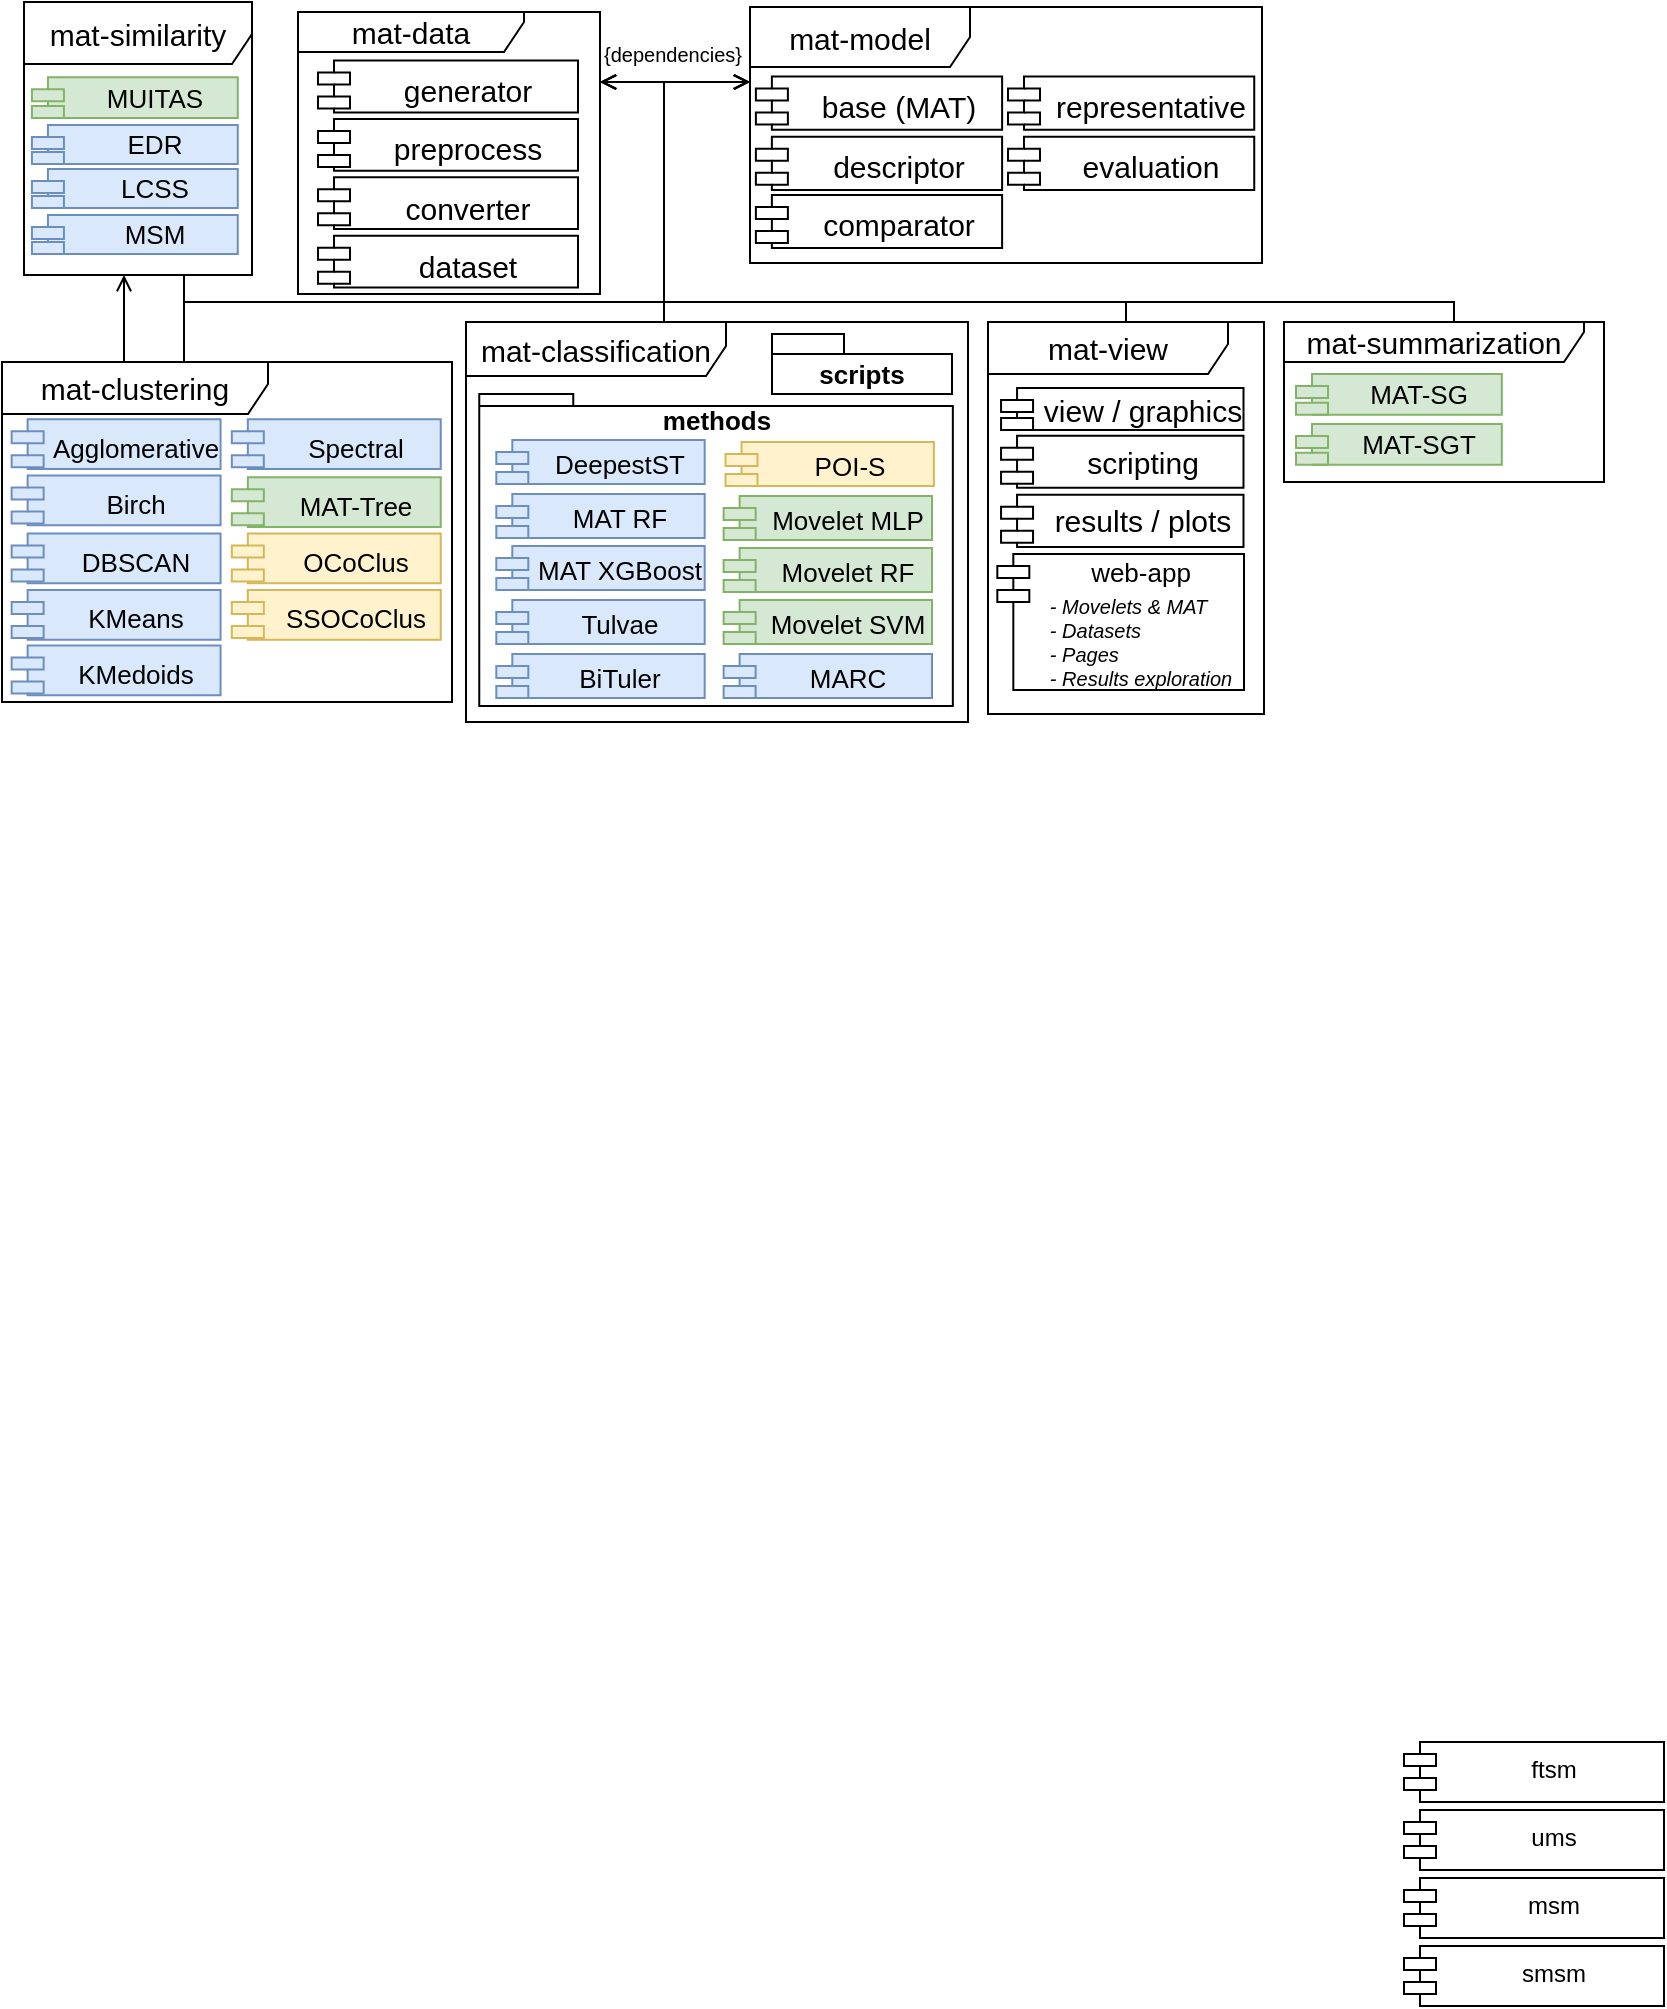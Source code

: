 <mxfile version="24.7.10">
  <diagram name="Página-1" id="NjSdwOmiIwXVztQAF8Lo">
    <mxGraphModel dx="1781" dy="615" grid="1" gridSize="10" guides="1" tooltips="1" connect="1" arrows="1" fold="1" page="1" pageScale="1" pageWidth="827" pageHeight="1169" math="0" shadow="0">
      <root>
        <mxCell id="0" />
        <mxCell id="1" parent="0" />
        <mxCell id="DN8bwTugTPMVRz0az0VJ-1" style="edgeStyle=orthogonalEdgeStyle;rounded=0;orthogonalLoop=1;jettySize=auto;html=1;strokeColor=default;align=center;verticalAlign=middle;fontFamily=Helvetica;fontSize=11;fontColor=default;labelBackgroundColor=default;endArrow=open;endFill=0;" edge="1" parent="1" source="ncjso_DGpGOnADHclqbK-3" target="BebV0c_RTAwMKaFlxQ5s-1">
          <mxGeometry relative="1" as="geometry">
            <Array as="points">
              <mxPoint x="515" y="260" />
              <mxPoint x="120" y="260" />
              <mxPoint x="120" y="150" />
            </Array>
          </mxGeometry>
        </mxCell>
        <mxCell id="ncjso_DGpGOnADHclqbK-3" value="mat-summarization" style="shape=umlFrame;whiteSpace=wrap;html=1;pointerEvents=0;width=150;height=20;fontSize=15;" parent="1" vertex="1">
          <mxGeometry x="430" y="270" width="160" height="80" as="geometry" />
        </mxCell>
        <mxCell id="ncjso_DGpGOnADHclqbK-32" value="ftsm" style="shape=module;align=left;spacingLeft=20;align=center;verticalAlign=top;whiteSpace=wrap;html=1;jettyWidth=16;jettyHeight=6;" parent="1" vertex="1">
          <mxGeometry x="490" y="980" width="130" height="30" as="geometry" />
        </mxCell>
        <mxCell id="ncjso_DGpGOnADHclqbK-33" value="ums" style="shape=module;align=left;spacingLeft=20;align=center;verticalAlign=top;whiteSpace=wrap;html=1;jettyWidth=16;jettyHeight=6;" parent="1" vertex="1">
          <mxGeometry x="490" y="1014" width="130" height="30" as="geometry" />
        </mxCell>
        <mxCell id="ncjso_DGpGOnADHclqbK-34" value="msm" style="shape=module;align=left;spacingLeft=20;align=center;verticalAlign=top;whiteSpace=wrap;html=1;jettyWidth=16;jettyHeight=6;" parent="1" vertex="1">
          <mxGeometry x="490" y="1048" width="130" height="30" as="geometry" />
        </mxCell>
        <mxCell id="ncjso_DGpGOnADHclqbK-35" value="smsm" style="shape=module;align=left;spacingLeft=20;align=center;verticalAlign=top;whiteSpace=wrap;html=1;jettyWidth=16;jettyHeight=6;" parent="1" vertex="1">
          <mxGeometry x="490" y="1082" width="130" height="30" as="geometry" />
        </mxCell>
        <mxCell id="SCJ5JIDUIHS9O753QhGI-7" style="edgeStyle=orthogonalEdgeStyle;rounded=0;orthogonalLoop=1;jettySize=auto;html=1;endArrow=open;endFill=0;" parent="1" source="n9qyGrMY-b-BzYaa1yog-6" target="n9qyGrMY-b-BzYaa1yog-2" edge="1">
          <mxGeometry relative="1" as="geometry">
            <Array as="points">
              <mxPoint x="351" y="260" />
              <mxPoint x="120" y="260" />
              <mxPoint x="120" y="150" />
            </Array>
          </mxGeometry>
        </mxCell>
        <mxCell id="SCJ5JIDUIHS9O753QhGI-5" style="edgeStyle=orthogonalEdgeStyle;rounded=0;orthogonalLoop=1;jettySize=auto;html=1;endArrow=open;endFill=0;" parent="1" source="n9qyGrMY-b-BzYaa1yog-19" target="n9qyGrMY-b-BzYaa1yog-2" edge="1">
          <mxGeometry relative="1" as="geometry">
            <Array as="points">
              <mxPoint x="120" y="150" />
            </Array>
          </mxGeometry>
        </mxCell>
        <mxCell id="SCJ5JIDUIHS9O753QhGI-9" style="edgeStyle=orthogonalEdgeStyle;rounded=0;orthogonalLoop=1;jettySize=auto;html=1;strokeColor=default;align=center;verticalAlign=middle;fontFamily=Helvetica;fontSize=11;fontColor=default;labelBackgroundColor=default;endArrow=open;endFill=0;" parent="1" source="n9qyGrMY-b-BzYaa1yog-19" target="BebV0c_RTAwMKaFlxQ5s-1" edge="1">
          <mxGeometry relative="1" as="geometry">
            <Array as="points">
              <mxPoint x="120" y="150" />
            </Array>
          </mxGeometry>
        </mxCell>
        <mxCell id="SCJ5JIDUIHS9O753QhGI-8" style="edgeStyle=orthogonalEdgeStyle;rounded=0;orthogonalLoop=1;jettySize=auto;html=1;endArrow=open;endFill=0;" parent="1" source="ncjso_DGpGOnADHclqbK-4" target="n9qyGrMY-b-BzYaa1yog-2" edge="1">
          <mxGeometry relative="1" as="geometry">
            <Array as="points">
              <mxPoint x="-120" y="260" />
              <mxPoint x="120" y="260" />
              <mxPoint x="120" y="150" />
            </Array>
          </mxGeometry>
        </mxCell>
        <mxCell id="SCJ5JIDUIHS9O753QhGI-10" value="{dependencies}" style="edgeLabel;html=1;align=center;verticalAlign=middle;resizable=0;points=[];fontSize=10;" parent="SCJ5JIDUIHS9O753QhGI-8" vertex="1" connectable="0">
          <mxGeometry x="0.729" y="-2" relative="1" as="geometry">
            <mxPoint x="2" y="-38" as="offset" />
          </mxGeometry>
        </mxCell>
        <mxCell id="Zp67CkYlXdB1A8hS_8Fb-1" value="" style="group" parent="1" vertex="1" connectable="0">
          <mxGeometry x="-211" y="290" width="225" height="170" as="geometry" />
        </mxCell>
        <mxCell id="ncjso_DGpGOnADHclqbK-4" value="&lt;font style=&quot;font-size: 15px;&quot;&gt;mat-clustering&lt;/font&gt;" style="shape=umlFrame;whiteSpace=wrap;html=1;pointerEvents=0;width=133;height=26;fontSize=13;" parent="Zp67CkYlXdB1A8hS_8Fb-1" vertex="1">
          <mxGeometry width="225" height="170" as="geometry" />
        </mxCell>
        <mxCell id="ncjso_DGpGOnADHclqbK-5" value="Agglomerative" style="shape=module;align=left;spacingLeft=20;align=center;verticalAlign=top;whiteSpace=wrap;html=1;jettyWidth=16;jettyHeight=6;fontSize=13;fillColor=#dae8fc;strokeColor=#6c8ebf;" parent="Zp67CkYlXdB1A8hS_8Fb-1" vertex="1">
          <mxGeometry x="4.821" y="28.601" width="104.464" height="24.87" as="geometry" />
        </mxCell>
        <mxCell id="ncjso_DGpGOnADHclqbK-6" value="Birch" style="shape=module;align=left;spacingLeft=20;align=center;verticalAlign=top;whiteSpace=wrap;html=1;jettyWidth=16;jettyHeight=6;fontSize=13;fillColor=#dae8fc;strokeColor=#6c8ebf;" parent="Zp67CkYlXdB1A8hS_8Fb-1" vertex="1">
          <mxGeometry x="4.821" y="56.788" width="104.464" height="24.87" as="geometry" />
        </mxCell>
        <mxCell id="ncjso_DGpGOnADHclqbK-7" value="DBSCAN" style="shape=module;align=left;spacingLeft=20;align=center;verticalAlign=top;whiteSpace=wrap;html=1;jettyWidth=16;jettyHeight=6;fontSize=13;fillColor=#dae8fc;strokeColor=#6c8ebf;" parent="Zp67CkYlXdB1A8hS_8Fb-1" vertex="1">
          <mxGeometry x="4.821" y="85.803" width="104.464" height="24.87" as="geometry" />
        </mxCell>
        <mxCell id="ncjso_DGpGOnADHclqbK-8" value="KMeans" style="shape=module;align=left;spacingLeft=20;align=center;verticalAlign=top;whiteSpace=wrap;html=1;jettyWidth=16;jettyHeight=6;fontSize=13;fillColor=#dae8fc;strokeColor=#6c8ebf;" parent="Zp67CkYlXdB1A8hS_8Fb-1" vertex="1">
          <mxGeometry x="4.821" y="113.99" width="104.464" height="24.87" as="geometry" />
        </mxCell>
        <mxCell id="ncjso_DGpGOnADHclqbK-9" value="KMedoids" style="shape=module;align=left;spacingLeft=20;align=center;verticalAlign=top;whiteSpace=wrap;html=1;jettyWidth=16;jettyHeight=6;fontSize=13;fillColor=#dae8fc;strokeColor=#6c8ebf;" parent="Zp67CkYlXdB1A8hS_8Fb-1" vertex="1">
          <mxGeometry x="4.821" y="141.762" width="104.464" height="24.87" as="geometry" />
        </mxCell>
        <mxCell id="ncjso_DGpGOnADHclqbK-10" value="Spectral" style="shape=module;align=left;spacingLeft=20;align=center;verticalAlign=top;whiteSpace=wrap;html=1;jettyWidth=16;jettyHeight=6;fontSize=13;fillColor=#dae8fc;strokeColor=#6c8ebf;" parent="Zp67CkYlXdB1A8hS_8Fb-1" vertex="1">
          <mxGeometry x="114.911" y="28.598" width="104.464" height="24.87" as="geometry" />
        </mxCell>
        <mxCell id="ncjso_DGpGOnADHclqbK-11" value="MAT-Tree" style="shape=module;align=left;spacingLeft=20;align=center;verticalAlign=top;whiteSpace=wrap;html=1;jettyWidth=16;jettyHeight=6;fontSize=13;fillColor=#d5e8d4;strokeColor=#82b366;" parent="Zp67CkYlXdB1A8hS_8Fb-1" vertex="1">
          <mxGeometry x="114.911" y="57.614" width="104.464" height="24.87" as="geometry" />
        </mxCell>
        <mxCell id="ncjso_DGpGOnADHclqbK-12" value="OCoClus" style="shape=module;align=left;spacingLeft=20;align=center;verticalAlign=top;whiteSpace=wrap;html=1;jettyWidth=16;jettyHeight=6;fontSize=13;fillColor=#fff2cc;strokeColor=#d6b656;" parent="Zp67CkYlXdB1A8hS_8Fb-1" vertex="1">
          <mxGeometry x="114.911" y="85.8" width="104.464" height="24.87" as="geometry" />
        </mxCell>
        <mxCell id="ncjso_DGpGOnADHclqbK-13" value="SSOCoClus" style="shape=module;align=left;spacingLeft=20;align=center;verticalAlign=top;whiteSpace=wrap;html=1;jettyWidth=16;jettyHeight=6;fontSize=13;fillColor=#fff2cc;strokeColor=#d6b656;" parent="Zp67CkYlXdB1A8hS_8Fb-1" vertex="1">
          <mxGeometry x="114.911" y="113.987" width="104.464" height="24.87" as="geometry" />
        </mxCell>
        <mxCell id="Zp67CkYlXdB1A8hS_8Fb-3" value="" style="group" parent="1" vertex="1" connectable="0">
          <mxGeometry x="-200" y="110" width="114" height="136.5" as="geometry" />
        </mxCell>
        <mxCell id="ncjso_DGpGOnADHclqbK-2" value="mat-similarity" style="shape=umlFrame;whiteSpace=wrap;html=1;pointerEvents=0;width=140;height=31;fontSize=15;" parent="Zp67CkYlXdB1A8hS_8Fb-3" vertex="1">
          <mxGeometry width="114" height="136.5" as="geometry" />
        </mxCell>
        <mxCell id="ncjso_DGpGOnADHclqbK-31" value="MUITAS" style="shape=module;align=left;spacingLeft=20;align=center;verticalAlign=middle;whiteSpace=wrap;html=1;jettyWidth=16;jettyHeight=6;fontSize=13;fillColor=#d5e8d4;strokeColor=#82b366;" parent="Zp67CkYlXdB1A8hS_8Fb-3" vertex="1">
          <mxGeometry x="3.96" y="37.64" width="102.92" height="20.36" as="geometry" />
        </mxCell>
        <mxCell id="Zp67CkYlXdB1A8hS_8Fb-8" style="edgeStyle=orthogonalEdgeStyle;rounded=0;orthogonalLoop=1;jettySize=auto;html=1;strokeColor=default;align=center;verticalAlign=middle;fontFamily=Helvetica;fontSize=11;fontColor=default;labelBackgroundColor=default;endArrow=open;endFill=0;" parent="1" source="ncjso_DGpGOnADHclqbK-4" target="ncjso_DGpGOnADHclqbK-2" edge="1">
          <mxGeometry relative="1" as="geometry">
            <Array as="points">
              <mxPoint x="-150" y="250" />
              <mxPoint x="-150" y="250" />
            </Array>
          </mxGeometry>
        </mxCell>
        <mxCell id="Zp67CkYlXdB1A8hS_8Fb-9" style="edgeStyle=orthogonalEdgeStyle;rounded=0;orthogonalLoop=1;jettySize=auto;html=1;strokeColor=default;align=center;verticalAlign=middle;fontFamily=Helvetica;fontSize=11;fontColor=default;labelBackgroundColor=default;endArrow=open;endFill=0;" parent="1" source="ncjso_DGpGOnADHclqbK-2" target="BebV0c_RTAwMKaFlxQ5s-1" edge="1">
          <mxGeometry relative="1" as="geometry">
            <Array as="points">
              <mxPoint x="-120" y="260" />
              <mxPoint x="120" y="260" />
              <mxPoint x="120" y="150" />
            </Array>
          </mxGeometry>
        </mxCell>
        <mxCell id="EB-aKijg14_f00MjhbDs-1" value="" style="group" parent="1" vertex="1" connectable="0">
          <mxGeometry x="163" y="112.5" width="256" height="128" as="geometry" />
        </mxCell>
        <mxCell id="BebV0c_RTAwMKaFlxQ5s-1" value="&lt;font style=&quot;font-size: 15px;&quot;&gt;mat-model&lt;/font&gt;" style="shape=umlFrame;whiteSpace=wrap;html=1;pointerEvents=0;width=110;height=30;fontSize=13;" parent="EB-aKijg14_f00MjhbDs-1" vertex="1">
          <mxGeometry width="256" height="128" as="geometry" />
        </mxCell>
        <mxCell id="ncjso_DGpGOnADHclqbK-15" value="base (MAT)" style="shape=module;align=left;spacingLeft=20;align=center;verticalAlign=top;whiteSpace=wrap;html=1;jettyWidth=16;jettyHeight=6;fontSize=15;" parent="EB-aKijg14_f00MjhbDs-1" vertex="1">
          <mxGeometry x="2.941" y="34.8" width="123.118" height="26.584" as="geometry" />
        </mxCell>
        <mxCell id="ncjso_DGpGOnADHclqbK-16" value="descriptor" style="shape=module;align=left;spacingLeft=20;align=center;verticalAlign=top;whiteSpace=wrap;html=1;jettyWidth=16;jettyHeight=6;fontSize=15;" parent="EB-aKijg14_f00MjhbDs-1" vertex="1">
          <mxGeometry x="2.941" y="64.928" width="123.118" height="26.584" as="geometry" />
        </mxCell>
        <mxCell id="ncjso_DGpGOnADHclqbK-17" value="comparator" style="shape=module;align=left;spacingLeft=20;align=center;verticalAlign=top;whiteSpace=wrap;html=1;jettyWidth=16;jettyHeight=6;fontSize=15;" parent="EB-aKijg14_f00MjhbDs-1" vertex="1">
          <mxGeometry x="2.941" y="93.943" width="123.118" height="26.584" as="geometry" />
        </mxCell>
        <mxCell id="ncjso_DGpGOnADHclqbK-18" value="representative" style="shape=module;align=left;spacingLeft=20;align=center;verticalAlign=top;whiteSpace=wrap;html=1;jettyWidth=16;jettyHeight=6;fontSize=15;" parent="EB-aKijg14_f00MjhbDs-1" vertex="1">
          <mxGeometry x="129.001" y="34.802" width="123.118" height="26.584" as="geometry" />
        </mxCell>
        <mxCell id="ncjso_DGpGOnADHclqbK-19" value="evaluation" style="shape=module;align=left;spacingLeft=20;align=center;verticalAlign=top;whiteSpace=wrap;html=1;jettyWidth=16;jettyHeight=6;fontSize=15;" parent="EB-aKijg14_f00MjhbDs-1" vertex="1">
          <mxGeometry x="129.001" y="64.927" width="123.118" height="26.584" as="geometry" />
        </mxCell>
        <mxCell id="n9qyGrMY-b-BzYaa1yog-2" value="&lt;font style=&quot;font-size: 15px;&quot;&gt;mat-data&lt;/font&gt;" style="shape=umlFrame;whiteSpace=wrap;html=1;pointerEvents=0;width=113;height=20;fontSize=13;container=0;" parent="1" vertex="1">
          <mxGeometry x="-63" y="115" width="151" height="141" as="geometry" />
        </mxCell>
        <mxCell id="n9qyGrMY-b-BzYaa1yog-4" value="preprocess" style="shape=module;align=left;spacingLeft=20;align=center;verticalAlign=top;whiteSpace=wrap;html=1;jettyWidth=16;jettyHeight=6;fontSize=15;container=0;" parent="1" vertex="1">
          <mxGeometry x="-53" y="168.445" width="130" height="25.95" as="geometry" />
        </mxCell>
        <mxCell id="n9qyGrMY-b-BzYaa1yog-5" value="generator" style="shape=module;align=left;spacingLeft=20;align=center;verticalAlign=top;whiteSpace=wrap;html=1;jettyWidth=16;jettyHeight=6;fontSize=15;container=0;" parent="1" vertex="1">
          <mxGeometry x="-53" y="139.305" width="130" height="25.95" as="geometry" />
        </mxCell>
        <mxCell id="n9qyGrMY-b-BzYaa1yog-36" value="converter" style="shape=module;align=left;spacingLeft=20;align=center;verticalAlign=top;whiteSpace=wrap;html=1;jettyWidth=16;jettyHeight=6;fontSize=15;container=0;" parent="1" vertex="1">
          <mxGeometry x="-53" y="197.585" width="130" height="25.95" as="geometry" />
        </mxCell>
        <mxCell id="mgZLQg_ETMRa4hPbAOP7-1" value="dataset" style="shape=module;align=left;spacingLeft=20;align=center;verticalAlign=top;whiteSpace=wrap;html=1;jettyWidth=16;jettyHeight=6;fontSize=15;container=0;" parent="1" vertex="1">
          <mxGeometry x="-53" y="226.86" width="130" height="25.95" as="geometry" />
        </mxCell>
        <mxCell id="n9qyGrMY-b-BzYaa1yog-19" value="mat-classification" style="shape=umlFrame;whiteSpace=wrap;html=1;pointerEvents=0;width=130;height=27;fontSize=15;" parent="1" vertex="1">
          <mxGeometry x="21" y="270" width="251" height="200" as="geometry" />
        </mxCell>
        <mxCell id="EB-aKijg14_f00MjhbDs-2" value="" style="group" parent="1" vertex="1" connectable="0">
          <mxGeometry x="27.63" y="306" width="236.792" height="156" as="geometry" />
        </mxCell>
        <mxCell id="mgZLQg_ETMRa4hPbAOP7-5" value="methods" style="shape=folder;fontStyle=1;spacingTop=10;tabWidth=47;tabHeight=6;tabPosition=left;html=1;whiteSpace=wrap;horizontal=1;verticalAlign=bottom;fillColor=none;fontSize=13;labelPosition=center;verticalLabelPosition=top;align=center;spacing=-22;" parent="EB-aKijg14_f00MjhbDs-2" vertex="1">
          <mxGeometry width="236.792" height="156" as="geometry" />
        </mxCell>
        <mxCell id="n9qyGrMY-b-BzYaa1yog-10" value="Movelet MLP" style="shape=module;align=left;spacingLeft=20;align=center;verticalAlign=top;whiteSpace=wrap;html=1;jettyWidth=16;jettyHeight=6;fillColor=#d5e8d4;strokeColor=#82b366;fontSize=13;spacing=0;" parent="EB-aKijg14_f00MjhbDs-2" vertex="1">
          <mxGeometry x="122.185" y="51" width="104.189" height="22" as="geometry" />
        </mxCell>
        <mxCell id="n9qyGrMY-b-BzYaa1yog-20" value="POI-S" style="shape=module;align=left;spacingLeft=20;align=center;verticalAlign=top;whiteSpace=wrap;html=1;jettyWidth=16;jettyHeight=6;fillColor=#fff2cc;strokeColor=#d6b656;fontSize=13;spacing=0;" parent="EB-aKijg14_f00MjhbDs-2" vertex="1">
          <mxGeometry x="123.132" y="24" width="104.189" height="22" as="geometry" />
        </mxCell>
        <mxCell id="n9qyGrMY-b-BzYaa1yog-21" value="MARC" style="shape=module;align=left;spacingLeft=20;align=center;verticalAlign=top;whiteSpace=wrap;html=1;jettyWidth=16;jettyHeight=6;fillColor=#dae8fc;strokeColor=#6c8ebf;fontSize=13;spacing=0;" parent="EB-aKijg14_f00MjhbDs-2" vertex="1">
          <mxGeometry x="122.185" y="130" width="104.189" height="22" as="geometry" />
        </mxCell>
        <mxCell id="n9qyGrMY-b-BzYaa1yog-24" value="Movelet RF" style="shape=module;align=left;spacingLeft=20;align=center;verticalAlign=top;whiteSpace=wrap;html=1;jettyWidth=16;jettyHeight=6;fillColor=#d5e8d4;strokeColor=#82b366;fontSize=13;spacing=0;" parent="EB-aKijg14_f00MjhbDs-2" vertex="1">
          <mxGeometry x="122.185" y="77" width="104.189" height="22" as="geometry" />
        </mxCell>
        <mxCell id="n9qyGrMY-b-BzYaa1yog-25" value="Movelet SVM" style="shape=module;align=left;spacingLeft=20;align=center;verticalAlign=top;whiteSpace=wrap;html=1;jettyWidth=16;jettyHeight=6;fillColor=#d5e8d4;strokeColor=#82b366;fontSize=13;spacing=0;" parent="EB-aKijg14_f00MjhbDs-2" vertex="1">
          <mxGeometry x="122.185" y="103" width="104.189" height="22" as="geometry" />
        </mxCell>
        <mxCell id="n9qyGrMY-b-BzYaa1yog-26" value="DeepestST" style="shape=module;align=left;spacingLeft=20;align=center;verticalAlign=top;whiteSpace=wrap;html=1;jettyWidth=16;jettyHeight=6;fillColor=#dae8fc;strokeColor=#6c8ebf;fontSize=13;spacing=0;" parent="EB-aKijg14_f00MjhbDs-2" vertex="1">
          <mxGeometry x="8.525" y="23" width="104.189" height="22" as="geometry" />
        </mxCell>
        <mxCell id="n9qyGrMY-b-BzYaa1yog-27" value="MAT RF" style="shape=module;align=left;spacingLeft=20;align=center;verticalAlign=top;whiteSpace=wrap;html=1;jettyWidth=16;jettyHeight=6;fillColor=#dae8fc;strokeColor=#6c8ebf;fontSize=13;spacing=0;" parent="EB-aKijg14_f00MjhbDs-2" vertex="1">
          <mxGeometry x="8.525" y="50" width="104.189" height="22" as="geometry" />
        </mxCell>
        <mxCell id="n9qyGrMY-b-BzYaa1yog-28" value="MAT XGBoost" style="shape=module;align=left;spacingLeft=20;align=center;verticalAlign=top;whiteSpace=wrap;html=1;jettyWidth=16;jettyHeight=6;fillColor=#dae8fc;strokeColor=#6c8ebf;fontSize=13;spacing=0;" parent="EB-aKijg14_f00MjhbDs-2" vertex="1">
          <mxGeometry x="8.525" y="76" width="104.189" height="22" as="geometry" />
        </mxCell>
        <mxCell id="n9qyGrMY-b-BzYaa1yog-29" value="Tulvae" style="shape=module;align=left;spacingLeft=20;align=center;verticalAlign=top;whiteSpace=wrap;html=1;jettyWidth=16;jettyHeight=6;fillColor=#dae8fc;strokeColor=#6c8ebf;fontSize=13;spacing=0;" parent="EB-aKijg14_f00MjhbDs-2" vertex="1">
          <mxGeometry x="8.525" y="103" width="104.189" height="22" as="geometry" />
        </mxCell>
        <mxCell id="n9qyGrMY-b-BzYaa1yog-30" value="BiTuler" style="shape=module;align=left;spacingLeft=20;align=center;verticalAlign=top;whiteSpace=wrap;html=1;jettyWidth=16;jettyHeight=6;fillColor=#dae8fc;strokeColor=#6c8ebf;fontSize=13;spacing=0;" parent="EB-aKijg14_f00MjhbDs-2" vertex="1">
          <mxGeometry x="8.525" y="130" width="104.189" height="22" as="geometry" />
        </mxCell>
        <mxCell id="mgZLQg_ETMRa4hPbAOP7-6" value="scripts" style="shape=folder;fontStyle=1;spacingTop=10;tabWidth=36;tabHeight=10;tabPosition=left;html=1;whiteSpace=wrap;fontSize=13;" parent="1" vertex="1">
          <mxGeometry x="174" y="276" width="90" height="30" as="geometry" />
        </mxCell>
        <mxCell id="n9qyGrMY-b-BzYaa1yog-6" value="mat-view" style="shape=umlFrame;whiteSpace=wrap;html=1;pointerEvents=0;width=120;height=26;movable=1;resizable=1;rotatable=1;deletable=1;editable=1;locked=0;connectable=1;fontSize=15;" parent="1" vertex="1">
          <mxGeometry x="282" y="270" width="138" height="196" as="geometry" />
        </mxCell>
        <mxCell id="n9qyGrMY-b-BzYaa1yog-7" value="&lt;font style=&quot;font-size: 13px;&quot;&gt;web-app &lt;br style=&quot;&quot;&gt;&lt;/font&gt;&lt;div style=&quot;text-align: left;&quot;&gt;&lt;i style=&quot;background-color: initial;&quot;&gt;&lt;font style=&quot;font-size: 10px;&quot;&gt;- Movelets &amp;amp; MAT&lt;/font&gt;&lt;/i&gt;&lt;/div&gt;&lt;div style=&quot;text-align: left; font-size: 10px;&quot;&gt;&lt;i style=&quot;&quot;&gt;&lt;font style=&quot;font-size: 10px;&quot;&gt;- Datasets&lt;/font&gt;&lt;/i&gt;&lt;/div&gt;&lt;div style=&quot;text-align: left; font-size: 10px;&quot;&gt;&lt;font style=&quot;font-size: 10px;&quot;&gt;&lt;i style=&quot;&quot;&gt;- Pages&lt;/i&gt;&lt;/font&gt;&lt;/div&gt;&lt;div style=&quot;text-align: left; font-size: 10px;&quot;&gt;&lt;font style=&quot;font-size: 10px;&quot;&gt;&lt;i style=&quot;&quot;&gt;- Results exploration&lt;/i&gt;&lt;/font&gt;&lt;/div&gt;" style="shape=module;align=left;spacingLeft=20;align=center;verticalAlign=top;whiteSpace=wrap;html=1;jettyWidth=16;jettyHeight=6;movable=1;resizable=1;rotatable=1;deletable=1;editable=1;locked=0;connectable=1;fontSize=13;spacing=-3;" parent="1" vertex="1">
          <mxGeometry x="286.66" y="386" width="123.34" height="68" as="geometry" />
        </mxCell>
        <mxCell id="n9qyGrMY-b-BzYaa1yog-8" value="view / graphics" style="shape=module;align=left;spacingLeft=20;align=center;verticalAlign=top;jettyWidth=16;jettyHeight=6;movable=1;resizable=1;rotatable=1;deletable=1;editable=1;locked=0;connectable=1;fontSize=15;whiteSpace=wrap;html=1;spacing=-2;" parent="1" vertex="1">
          <mxGeometry x="288.53" y="302.96" width="121.22" height="21.04" as="geometry" />
        </mxCell>
        <mxCell id="WLPvtYNxR7xuiW8ZqiI3-1" value="scripting" style="shape=module;align=left;spacingLeft=20;align=center;verticalAlign=top;whiteSpace=wrap;html=1;jettyWidth=16;jettyHeight=6;movable=1;resizable=1;rotatable=1;deletable=1;editable=1;locked=0;connectable=1;fontSize=15;spacing=0;" parent="1" vertex="1">
          <mxGeometry x="288.527" y="326.826" width="121.216" height="26.087" as="geometry" />
        </mxCell>
        <mxCell id="WLPvtYNxR7xuiW8ZqiI3-7" value="results / plots" style="shape=module;align=left;spacingLeft=20;align=center;verticalAlign=top;whiteSpace=wrap;html=1;jettyWidth=16;jettyHeight=6;movable=1;resizable=1;rotatable=1;deletable=1;editable=1;locked=0;connectable=1;fontSize=15;spacing=0;" parent="1" vertex="1">
          <mxGeometry x="288.527" y="356.391" width="121.216" height="26.087" as="geometry" />
        </mxCell>
        <mxCell id="DN8bwTugTPMVRz0az0VJ-2" value="EDR" style="shape=module;align=left;spacingLeft=20;align=center;verticalAlign=middle;whiteSpace=wrap;html=1;jettyWidth=16;jettyHeight=6;fontSize=13;fillColor=#dae8fc;strokeColor=#6c8ebf;" vertex="1" parent="1">
          <mxGeometry x="-196.04" y="171.5" width="102.92" height="19.5" as="geometry" />
        </mxCell>
        <mxCell id="DN8bwTugTPMVRz0az0VJ-3" value="LCSS&lt;span style=&quot;color: rgba(0, 0, 0, 0); font-family: monospace; font-size: 0px; text-align: start; text-wrap: nowrap;&quot;&gt;%3CmxGraphModel%3E%3Croot%3E%3CmxCell%20id%3D%220%22%2F%3E%3CmxCell%20id%3D%221%22%20parent%3D%220%22%2F%3E%3CmxCell%20id%3D%222%22%20value%3D%22EDR%22%20style%3D%22shape%3Dmodule%3Balign%3Dleft%3BspacingLeft%3D20%3Balign%3Dcenter%3BverticalAlign%3Dmiddle%3BwhiteSpace%3Dwrap%3Bhtml%3D1%3BjettyWidth%3D16%3BjettyHeight%3D6%3BfontSize%3D13%3B%22%20vertex%3D%221%22%20parent%3D%221%22%3E%3CmxGeometry%20x%3D%22-196.04%22%20y%3D%22171.5%22%20width%3D%22102.92%22%20height%3D%2219.5%22%20as%3D%22geometry%22%2F%3E%3C%2FmxCell%3E%3C%2Froot%3E%3C%2FmxGraphModel%3E&lt;/span&gt;" style="shape=module;align=left;spacingLeft=20;align=center;verticalAlign=middle;whiteSpace=wrap;html=1;jettyWidth=16;jettyHeight=6;fontSize=13;fillColor=#dae8fc;strokeColor=#6c8ebf;" vertex="1" parent="1">
          <mxGeometry x="-196.04" y="193.5" width="102.92" height="19.5" as="geometry" />
        </mxCell>
        <mxCell id="DN8bwTugTPMVRz0az0VJ-4" value="MSM" style="shape=module;align=left;spacingLeft=20;align=center;verticalAlign=middle;whiteSpace=wrap;html=1;jettyWidth=16;jettyHeight=6;fontSize=13;fillColor=#dae8fc;strokeColor=#6c8ebf;" vertex="1" parent="1">
          <mxGeometry x="-196.04" y="216.5" width="102.92" height="19.5" as="geometry" />
        </mxCell>
        <mxCell id="DN8bwTugTPMVRz0az0VJ-8" value="MAT-SG" style="shape=module;align=left;spacingLeft=20;align=center;verticalAlign=middle;whiteSpace=wrap;html=1;jettyWidth=16;jettyHeight=6;fontSize=13;fillColor=#d5e8d4;strokeColor=#82b366;" vertex="1" parent="1">
          <mxGeometry x="436" y="296" width="102.92" height="20.36" as="geometry" />
        </mxCell>
        <mxCell id="DN8bwTugTPMVRz0az0VJ-9" value="MAT-SGT" style="shape=module;align=left;spacingLeft=20;align=center;verticalAlign=middle;whiteSpace=wrap;html=1;jettyWidth=16;jettyHeight=6;fontSize=13;fillColor=#d5e8d4;strokeColor=#82b366;" vertex="1" parent="1">
          <mxGeometry x="436" y="321" width="102.92" height="20.36" as="geometry" />
        </mxCell>
      </root>
    </mxGraphModel>
  </diagram>
</mxfile>
